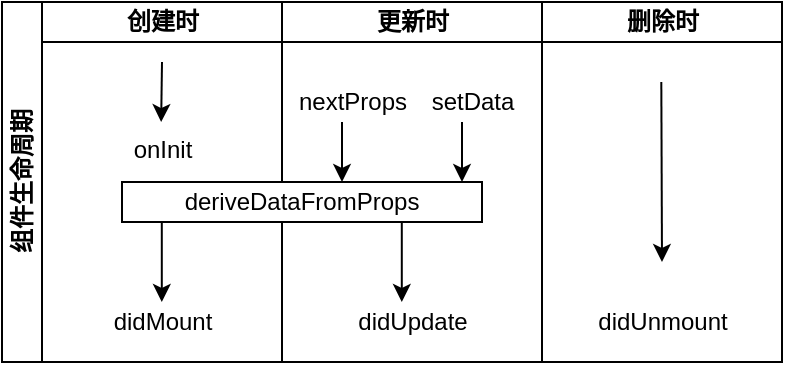 <mxfile version="13.1.3">
    <diagram id="6hGFLwfOUW9BJ-s0fimq" name="Page-1">
        <mxGraphModel dx="785" dy="479" grid="1" gridSize="10" guides="1" tooltips="1" connect="1" arrows="1" fold="1" page="1" pageScale="1" pageWidth="827" pageHeight="1169" math="0" shadow="0">
            <root>
                <mxCell id="0"/>
                <mxCell id="1" parent="0"/>
                <mxCell id="2" value="组件生命周期" style="swimlane;html=1;childLayout=stackLayout;resizeParent=1;resizeParentMax=0;startSize=20;horizontal=0;horizontalStack=1;" vertex="1" parent="1">
                    <mxGeometry x="240" y="120" width="390" height="180" as="geometry"/>
                </mxCell>
                <mxCell id="3" value="创建时" style="swimlane;html=1;startSize=20;" vertex="1" parent="2">
                    <mxGeometry x="20" width="120" height="180" as="geometry"/>
                </mxCell>
                <mxCell id="8" value="" style="endArrow=classic;html=1;" edge="1" parent="3">
                    <mxGeometry width="50" height="50" relative="1" as="geometry">
                        <mxPoint x="60" y="30" as="sourcePoint"/>
                        <mxPoint x="59.58" y="60" as="targetPoint"/>
                    </mxGeometry>
                </mxCell>
                <mxCell id="9" value="onInit" style="text;html=1;align=center;verticalAlign=middle;resizable=0;points=[];autosize=1;" vertex="1" parent="3">
                    <mxGeometry x="40" y="64" width="40" height="20" as="geometry"/>
                </mxCell>
                <mxCell id="14" value="" style="endArrow=classic;html=1;" edge="1" parent="3">
                    <mxGeometry width="50" height="50" relative="1" as="geometry">
                        <mxPoint x="59.9" y="110" as="sourcePoint"/>
                        <mxPoint x="59.9" y="150" as="targetPoint"/>
                    </mxGeometry>
                </mxCell>
                <mxCell id="15" value="didMount" style="text;html=1;align=center;verticalAlign=middle;resizable=0;points=[];autosize=1;" vertex="1" parent="3">
                    <mxGeometry x="30" y="150" width="60" height="20" as="geometry"/>
                </mxCell>
                <mxCell id="4" value="更新时" style="swimlane;html=1;startSize=20;" vertex="1" parent="2">
                    <mxGeometry x="140" width="130" height="180" as="geometry"/>
                </mxCell>
                <mxCell id="10" value="deriveDataFromProps" style="rounded=0;whiteSpace=wrap;html=1;" vertex="1" parent="4">
                    <mxGeometry x="-80" y="90" width="180" height="20" as="geometry"/>
                </mxCell>
                <mxCell id="20" value="" style="endArrow=classic;html=1;" edge="1" parent="4">
                    <mxGeometry width="50" height="50" relative="1" as="geometry">
                        <mxPoint x="59.9" y="110" as="sourcePoint"/>
                        <mxPoint x="59.9" y="150" as="targetPoint"/>
                    </mxGeometry>
                </mxCell>
                <mxCell id="21" value="didUpdate" style="text;html=1;align=center;verticalAlign=middle;resizable=0;points=[];autosize=1;" vertex="1" parent="4">
                    <mxGeometry x="30" y="150" width="70" height="20" as="geometry"/>
                </mxCell>
                <mxCell id="17" value="" style="endArrow=classic;html=1;" edge="1" parent="4">
                    <mxGeometry width="50" height="50" relative="1" as="geometry">
                        <mxPoint x="30.0" y="60" as="sourcePoint"/>
                        <mxPoint x="30" y="90" as="targetPoint"/>
                    </mxGeometry>
                </mxCell>
                <mxCell id="16" value="nextProps" style="text;html=1;align=center;verticalAlign=middle;resizable=0;points=[];autosize=1;" vertex="1" parent="4">
                    <mxGeometry y="40" width="70" height="20" as="geometry"/>
                </mxCell>
                <mxCell id="19" value="" style="endArrow=classic;html=1;" edge="1" parent="4">
                    <mxGeometry width="50" height="50" relative="1" as="geometry">
                        <mxPoint x="90" y="60" as="sourcePoint"/>
                        <mxPoint x="90" y="90" as="targetPoint"/>
                    </mxGeometry>
                </mxCell>
                <mxCell id="18" value="setData" style="text;html=1;align=center;verticalAlign=middle;resizable=0;points=[];autosize=1;" vertex="1" parent="4">
                    <mxGeometry x="65" y="40" width="60" height="20" as="geometry"/>
                </mxCell>
                <mxCell id="5" value="删除时" style="swimlane;html=1;startSize=20;" vertex="1" parent="2">
                    <mxGeometry x="270" width="120" height="180" as="geometry"/>
                </mxCell>
                <mxCell id="22" value="" style="endArrow=classic;html=1;" edge="1" parent="5">
                    <mxGeometry width="50" height="50" relative="1" as="geometry">
                        <mxPoint x="59.66" y="40" as="sourcePoint"/>
                        <mxPoint x="60" y="130" as="targetPoint"/>
                    </mxGeometry>
                </mxCell>
                <mxCell id="23" value="didUnmount" style="text;html=1;align=center;verticalAlign=middle;resizable=0;points=[];autosize=1;" vertex="1" parent="5">
                    <mxGeometry x="20" y="150" width="80" height="20" as="geometry"/>
                </mxCell>
            </root>
        </mxGraphModel>
    </diagram>
</mxfile>